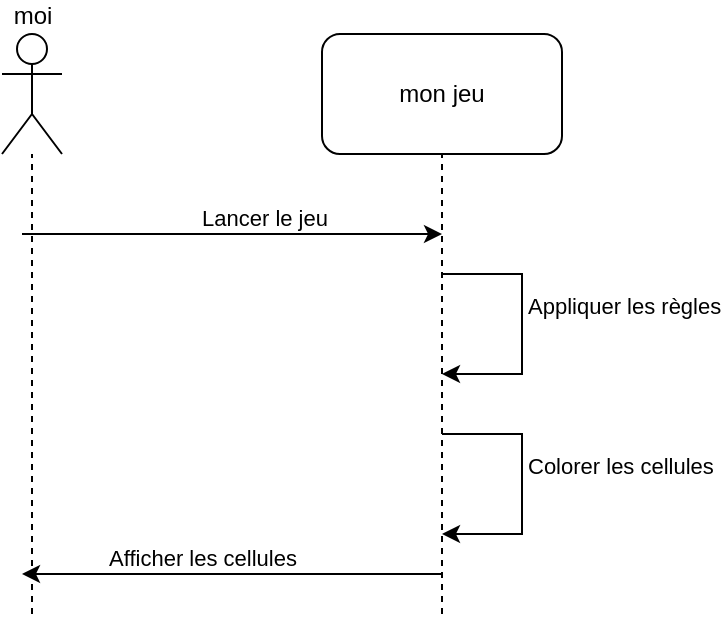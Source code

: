 <mxfile version="21.5.0" type="github">
  <diagram name="Page-1" id="1gRzksIqhgbttWj0pDGk">
    <mxGraphModel dx="850" dy="761" grid="0" gridSize="10" guides="1" tooltips="1" connect="1" arrows="1" fold="1" page="1" pageScale="1" pageWidth="827" pageHeight="1169" math="0" shadow="0">
      <root>
        <mxCell id="0" />
        <mxCell id="1" parent="0" />
        <mxCell id="ieOCshmObGNLV8cmJZBT-1" value="moi" style="shape=umlActor;verticalLabelPosition=top;verticalAlign=bottom;html=1;outlineConnect=0;labelPosition=center;align=center;" vertex="1" parent="1">
          <mxGeometry x="30" y="80" width="30" height="60" as="geometry" />
        </mxCell>
        <mxCell id="ieOCshmObGNLV8cmJZBT-3" value="" style="endArrow=none;dashed=1;html=1;rounded=0;" edge="1" parent="1" target="ieOCshmObGNLV8cmJZBT-1">
          <mxGeometry width="50" height="50" relative="1" as="geometry">
            <mxPoint x="45" y="370" as="sourcePoint" />
            <mxPoint x="440" y="540" as="targetPoint" />
          </mxGeometry>
        </mxCell>
        <mxCell id="ieOCshmObGNLV8cmJZBT-4" value="mon jeu" style="rounded=1;whiteSpace=wrap;html=1;" vertex="1" parent="1">
          <mxGeometry x="190" y="80" width="120" height="60" as="geometry" />
        </mxCell>
        <mxCell id="ieOCshmObGNLV8cmJZBT-5" value="" style="endArrow=none;dashed=1;html=1;rounded=0;" edge="1" parent="1" target="ieOCshmObGNLV8cmJZBT-4">
          <mxGeometry width="50" height="50" relative="1" as="geometry">
            <mxPoint x="250" y="370" as="sourcePoint" />
            <mxPoint x="249.66" y="170" as="targetPoint" />
          </mxGeometry>
        </mxCell>
        <mxCell id="ieOCshmObGNLV8cmJZBT-6" value="" style="endArrow=classic;html=1;rounded=0;verticalAlign=bottom;labelPosition=center;verticalLabelPosition=top;align=center;" edge="1" parent="1">
          <mxGeometry width="50" height="50" relative="1" as="geometry">
            <mxPoint x="40" y="180" as="sourcePoint" />
            <mxPoint x="250" y="180" as="targetPoint" />
          </mxGeometry>
        </mxCell>
        <mxCell id="ieOCshmObGNLV8cmJZBT-7" value="Lancer le jeu" style="edgeLabel;html=1;align=center;verticalAlign=bottom;resizable=0;points=[];labelPosition=center;verticalLabelPosition=top;" vertex="1" connectable="0" parent="ieOCshmObGNLV8cmJZBT-6">
          <mxGeometry x="0.146" relative="1" as="geometry">
            <mxPoint as="offset" />
          </mxGeometry>
        </mxCell>
        <mxCell id="ieOCshmObGNLV8cmJZBT-8" value="" style="endArrow=classic;html=1;rounded=0;" edge="1" parent="1">
          <mxGeometry width="50" height="50" relative="1" as="geometry">
            <mxPoint x="250" y="200" as="sourcePoint" />
            <mxPoint x="250" y="250" as="targetPoint" />
            <Array as="points">
              <mxPoint x="290" y="200" />
              <mxPoint x="290" y="250" />
            </Array>
          </mxGeometry>
        </mxCell>
        <mxCell id="ieOCshmObGNLV8cmJZBT-9" value="Appliquer les règles" style="edgeLabel;html=1;align=left;verticalAlign=middle;resizable=0;points=[];labelPosition=right;verticalLabelPosition=middle;" vertex="1" connectable="0" parent="ieOCshmObGNLV8cmJZBT-8">
          <mxGeometry x="-0.145" y="1" relative="1" as="geometry">
            <mxPoint as="offset" />
          </mxGeometry>
        </mxCell>
        <mxCell id="ieOCshmObGNLV8cmJZBT-10" value="" style="endArrow=classic;html=1;rounded=0;" edge="1" parent="1">
          <mxGeometry width="50" height="50" relative="1" as="geometry">
            <mxPoint x="250" y="280" as="sourcePoint" />
            <mxPoint x="250" y="330" as="targetPoint" />
            <Array as="points">
              <mxPoint x="290" y="280" />
              <mxPoint x="290" y="330" />
            </Array>
          </mxGeometry>
        </mxCell>
        <mxCell id="ieOCshmObGNLV8cmJZBT-11" value="Colorer les cellules" style="edgeLabel;html=1;align=left;verticalAlign=middle;resizable=0;points=[];labelPosition=right;verticalLabelPosition=middle;" vertex="1" connectable="0" parent="ieOCshmObGNLV8cmJZBT-10">
          <mxGeometry x="-0.145" y="1" relative="1" as="geometry">
            <mxPoint as="offset" />
          </mxGeometry>
        </mxCell>
        <mxCell id="ieOCshmObGNLV8cmJZBT-12" value="" style="endArrow=classic;html=1;rounded=0;verticalAlign=bottom;labelPosition=center;verticalLabelPosition=top;align=center;" edge="1" parent="1">
          <mxGeometry width="50" height="50" relative="1" as="geometry">
            <mxPoint x="250" y="350" as="sourcePoint" />
            <mxPoint x="40" y="350" as="targetPoint" />
          </mxGeometry>
        </mxCell>
        <mxCell id="ieOCshmObGNLV8cmJZBT-13" value="Afficher les cellules" style="edgeLabel;html=1;align=center;verticalAlign=bottom;resizable=0;points=[];labelPosition=center;verticalLabelPosition=top;" vertex="1" connectable="0" parent="ieOCshmObGNLV8cmJZBT-12">
          <mxGeometry x="0.146" relative="1" as="geometry">
            <mxPoint as="offset" />
          </mxGeometry>
        </mxCell>
      </root>
    </mxGraphModel>
  </diagram>
</mxfile>

